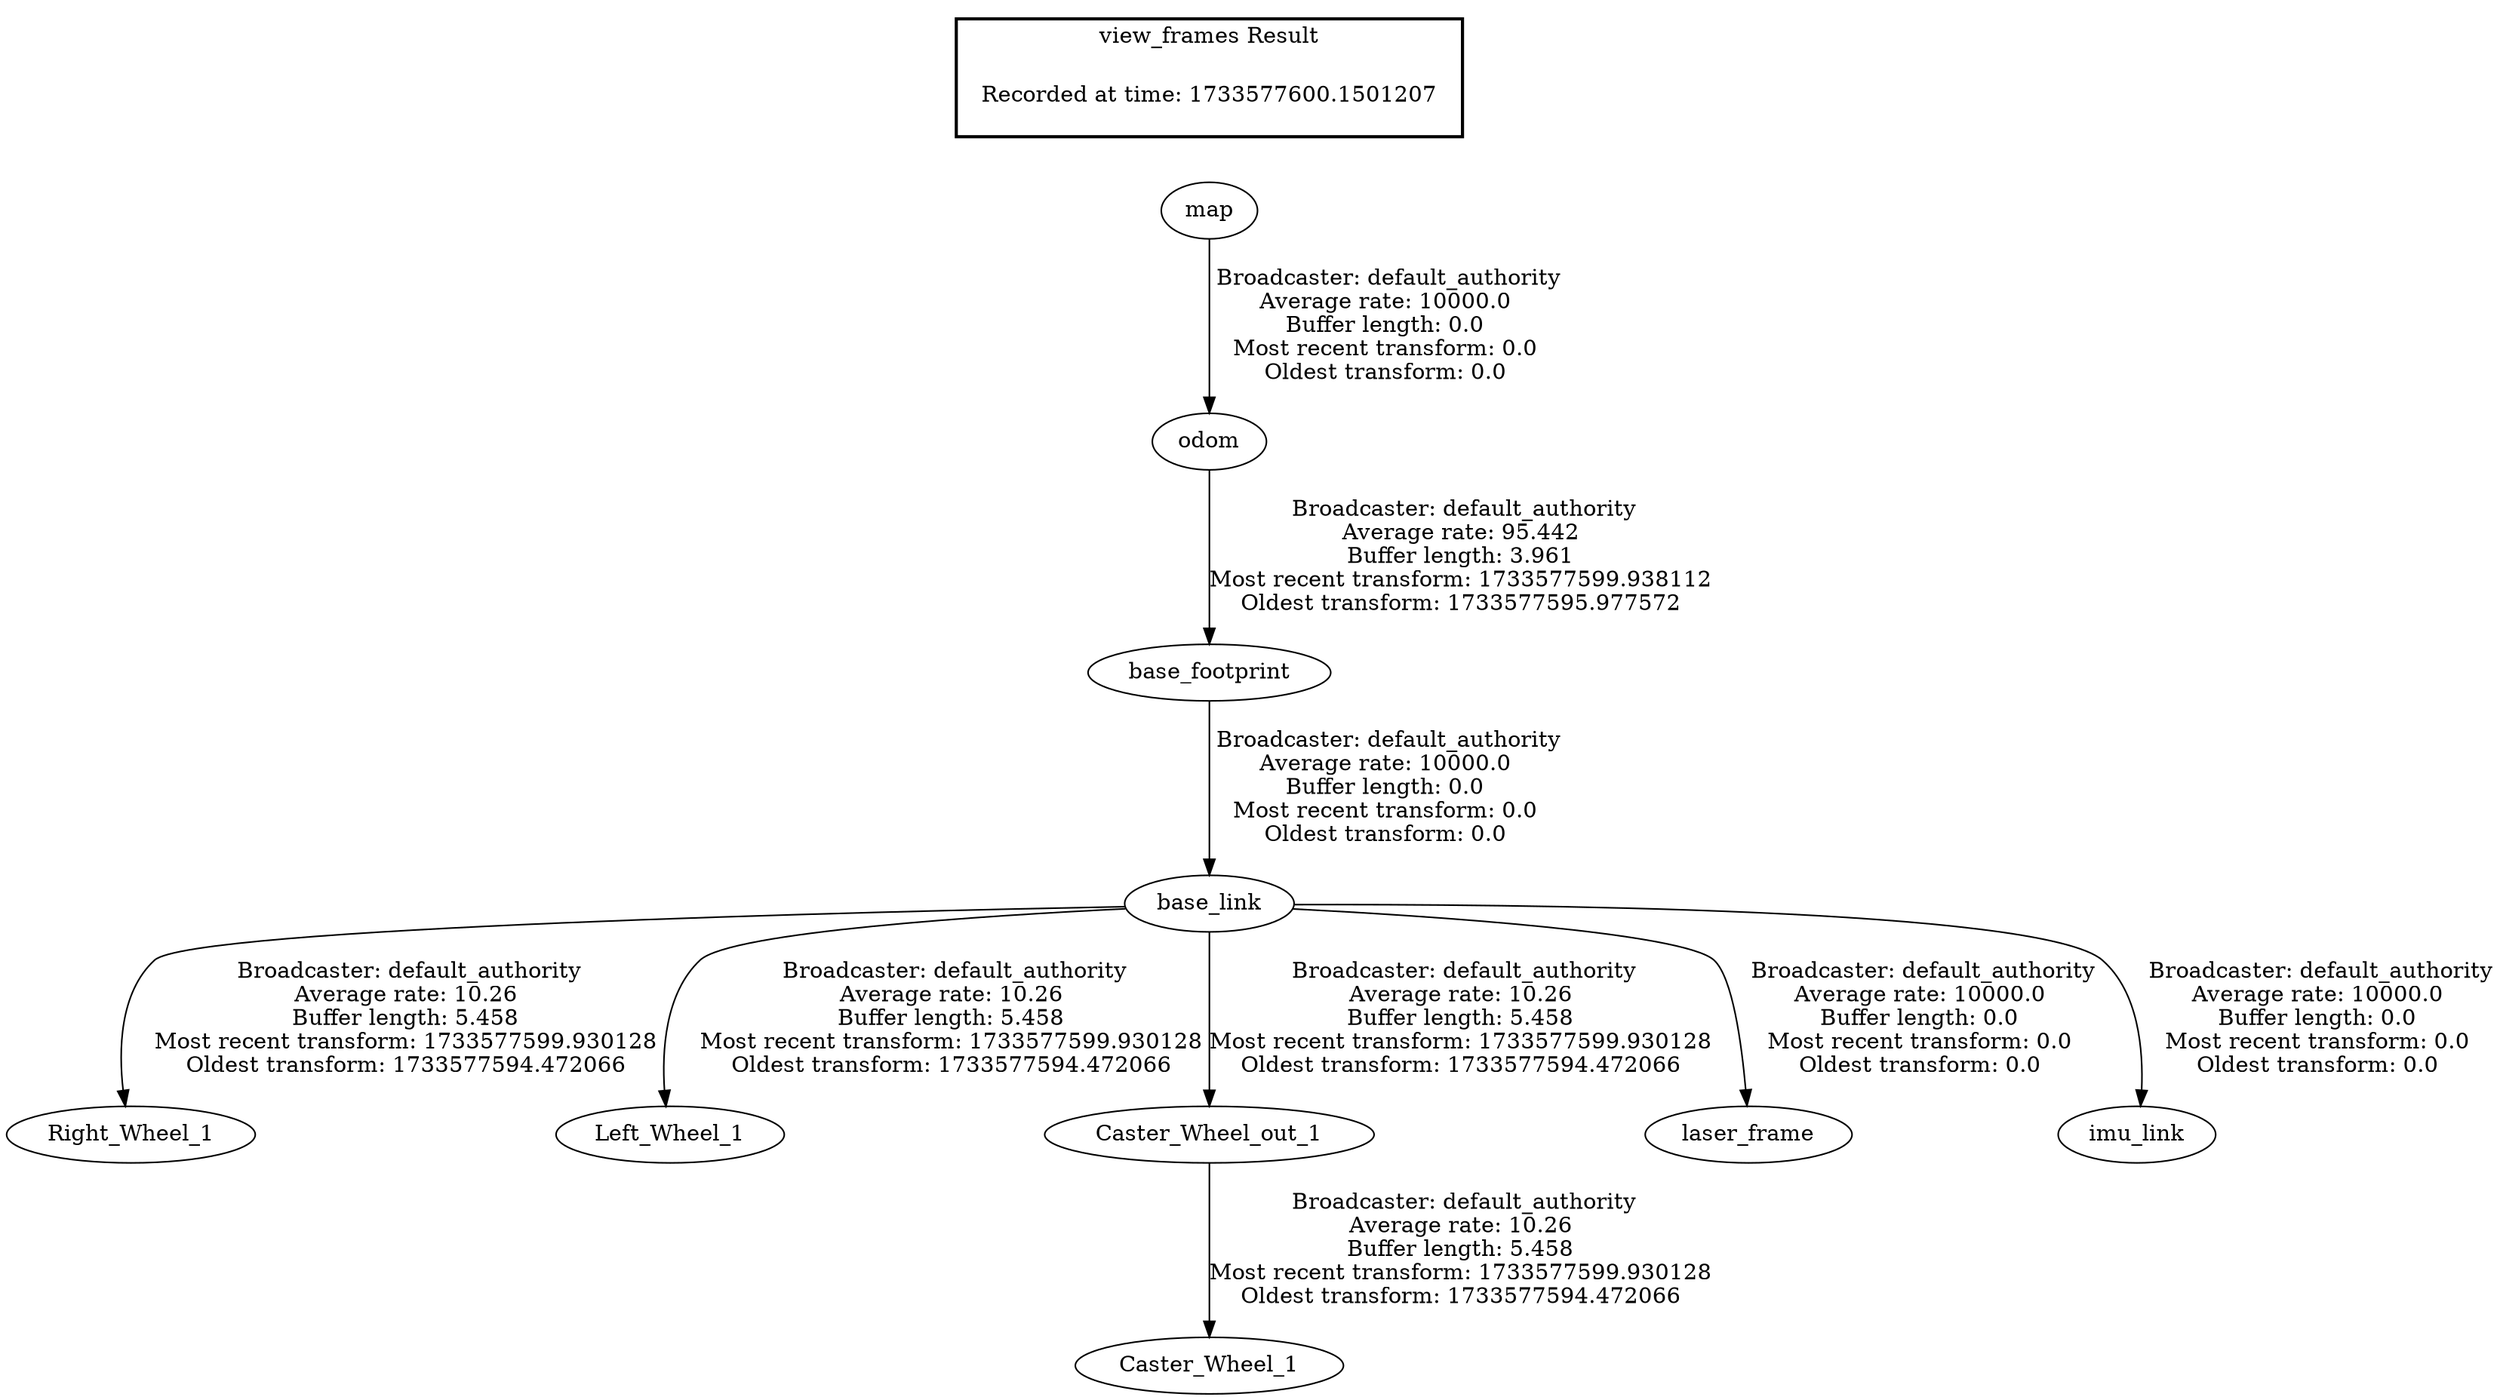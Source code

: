 digraph G {
"base_link" -> "Right_Wheel_1"[label=" Broadcaster: default_authority\nAverage rate: 10.26\nBuffer length: 5.458\nMost recent transform: 1733577599.930128\nOldest transform: 1733577594.472066\n"];
"base_footprint" -> "base_link"[label=" Broadcaster: default_authority\nAverage rate: 10000.0\nBuffer length: 0.0\nMost recent transform: 0.0\nOldest transform: 0.0\n"];
"base_link" -> "Left_Wheel_1"[label=" Broadcaster: default_authority\nAverage rate: 10.26\nBuffer length: 5.458\nMost recent transform: 1733577599.930128\nOldest transform: 1733577594.472066\n"];
"Caster_Wheel_out_1" -> "Caster_Wheel_1"[label=" Broadcaster: default_authority\nAverage rate: 10.26\nBuffer length: 5.458\nMost recent transform: 1733577599.930128\nOldest transform: 1733577594.472066\n"];
"base_link" -> "Caster_Wheel_out_1"[label=" Broadcaster: default_authority\nAverage rate: 10.26\nBuffer length: 5.458\nMost recent transform: 1733577599.930128\nOldest transform: 1733577594.472066\n"];
"base_link" -> "laser_frame"[label=" Broadcaster: default_authority\nAverage rate: 10000.0\nBuffer length: 0.0\nMost recent transform: 0.0\nOldest transform: 0.0\n"];
"odom" -> "base_footprint"[label=" Broadcaster: default_authority\nAverage rate: 95.442\nBuffer length: 3.961\nMost recent transform: 1733577599.938112\nOldest transform: 1733577595.977572\n"];
"map" -> "odom"[label=" Broadcaster: default_authority\nAverage rate: 10000.0\nBuffer length: 0.0\nMost recent transform: 0.0\nOldest transform: 0.0\n"];
"base_link" -> "imu_link"[label=" Broadcaster: default_authority\nAverage rate: 10000.0\nBuffer length: 0.0\nMost recent transform: 0.0\nOldest transform: 0.0\n"];
edge [style=invis];
 subgraph cluster_legend { style=bold; color=black; label ="view_frames Result";
"Recorded at time: 1733577600.1501207"[ shape=plaintext ] ;
}->"map";
}